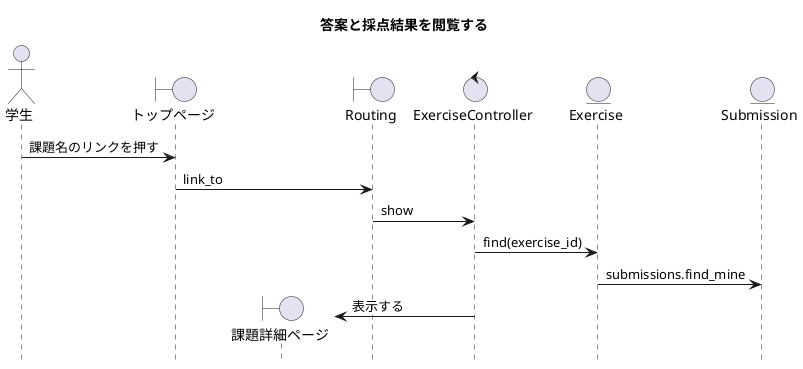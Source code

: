 @startuml

title 答案と採点結果を閲覧する
hide footbox

actor 学生 as User
boundary トップページ as TopPage
boundary 課題詳細ページ as ExerciseDetailPage
boundary Routing
control ExerciseController
entity Exercise
entity Submission

User -> TopPage : 課題名のリンクを押す
TopPage -> Routing : link_to
Routing -> ExerciseController : show
ExerciseController -> Exercise : find(exercise_id)
Exercise -> Submission : submissions.find_mine
create ExerciseDetailPage
ExerciseController -> ExerciseDetailPage : 表示する

@enduml
